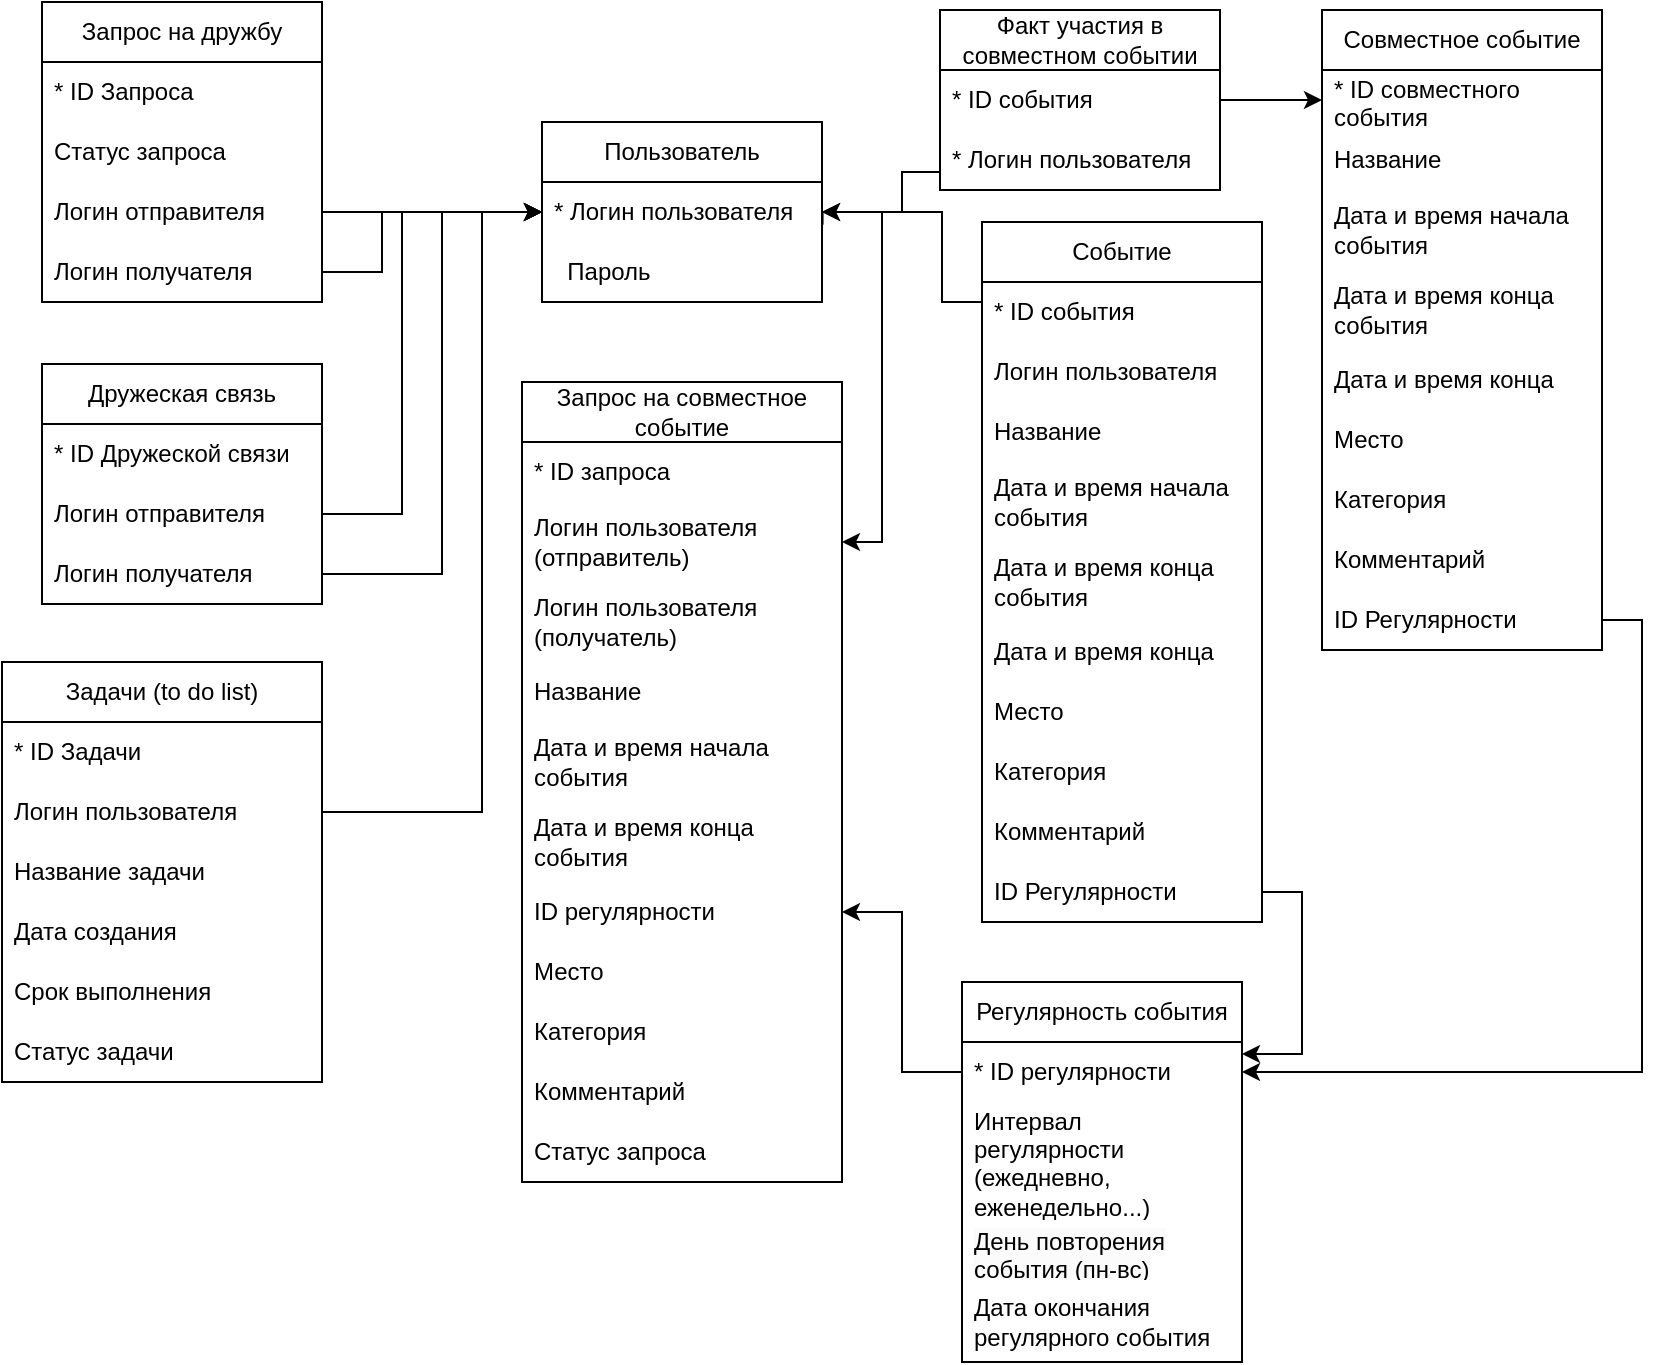 <mxfile version="23.1.5" type="device">
  <diagram id="QppR8b2nUzH-PnpALrWD" name="Страница — 3">
    <mxGraphModel dx="1518" dy="759" grid="1" gridSize="10" guides="1" tooltips="1" connect="1" arrows="1" fold="1" page="1" pageScale="1" pageWidth="1169" pageHeight="1654" math="0" shadow="0">
      <root>
        <mxCell id="0" />
        <mxCell id="1" parent="0" />
        <mxCell id="a3otjQG2rBra1kY21Z1b-1" value="Пользователь" style="swimlane;fontStyle=0;childLayout=stackLayout;horizontal=1;startSize=30;horizontalStack=0;resizeParent=1;resizeParentMax=0;resizeLast=0;collapsible=1;marginBottom=0;whiteSpace=wrap;html=1;" parent="1" vertex="1">
          <mxGeometry x="550" y="100" width="140" height="90" as="geometry" />
        </mxCell>
        <mxCell id="a3otjQG2rBra1kY21Z1b-2" value="* Логин пользователя" style="text;strokeColor=none;fillColor=none;align=left;verticalAlign=middle;spacingLeft=4;spacingRight=4;overflow=hidden;points=[[0,0.5],[1,0.5]];portConstraint=eastwest;rotatable=0;whiteSpace=wrap;html=1;" parent="a3otjQG2rBra1kY21Z1b-1" vertex="1">
          <mxGeometry y="30" width="140" height="30" as="geometry" />
        </mxCell>
        <mxCell id="a3otjQG2rBra1kY21Z1b-3" value="&amp;nbsp; Пароль" style="text;strokeColor=none;fillColor=none;align=left;verticalAlign=middle;spacingLeft=4;spacingRight=4;overflow=hidden;points=[[0,0.5],[1,0.5]];portConstraint=eastwest;rotatable=0;whiteSpace=wrap;html=1;" parent="a3otjQG2rBra1kY21Z1b-1" vertex="1">
          <mxGeometry y="60" width="140" height="30" as="geometry" />
        </mxCell>
        <mxCell id="a3otjQG2rBra1kY21Z1b-4" value="Дружеская связь" style="swimlane;fontStyle=0;childLayout=stackLayout;horizontal=1;startSize=30;horizontalStack=0;resizeParent=1;resizeParentMax=0;resizeLast=0;collapsible=1;marginBottom=0;whiteSpace=wrap;html=1;" parent="1" vertex="1">
          <mxGeometry x="300" y="221" width="140" height="120" as="geometry" />
        </mxCell>
        <mxCell id="a3otjQG2rBra1kY21Z1b-5" value="* ID Дружеской связи" style="text;strokeColor=none;fillColor=none;align=left;verticalAlign=middle;spacingLeft=4;spacingRight=4;overflow=hidden;points=[[0,0.5],[1,0.5]];portConstraint=eastwest;rotatable=0;whiteSpace=wrap;html=1;" parent="a3otjQG2rBra1kY21Z1b-4" vertex="1">
          <mxGeometry y="30" width="140" height="30" as="geometry" />
        </mxCell>
        <mxCell id="9ethqU8hzeZfSugFoDBo-1" value="Логин отправителя" style="text;strokeColor=none;fillColor=none;align=left;verticalAlign=middle;spacingLeft=4;spacingRight=4;overflow=hidden;points=[[0,0.5],[1,0.5]];portConstraint=eastwest;rotatable=0;whiteSpace=wrap;html=1;" parent="a3otjQG2rBra1kY21Z1b-4" vertex="1">
          <mxGeometry y="60" width="140" height="30" as="geometry" />
        </mxCell>
        <mxCell id="9ethqU8hzeZfSugFoDBo-2" value="Логин получателя" style="text;strokeColor=none;fillColor=none;align=left;verticalAlign=middle;spacingLeft=4;spacingRight=4;overflow=hidden;points=[[0,0.5],[1,0.5]];portConstraint=eastwest;rotatable=0;whiteSpace=wrap;html=1;" parent="a3otjQG2rBra1kY21Z1b-4" vertex="1">
          <mxGeometry y="90" width="140" height="30" as="geometry" />
        </mxCell>
        <mxCell id="a3otjQG2rBra1kY21Z1b-6" value="Совместное событие" style="swimlane;fontStyle=0;childLayout=stackLayout;horizontal=1;startSize=30;horizontalStack=0;resizeParent=1;resizeParentMax=0;resizeLast=0;collapsible=1;marginBottom=0;whiteSpace=wrap;html=1;" parent="1" vertex="1">
          <mxGeometry x="940" y="44" width="140" height="320" as="geometry" />
        </mxCell>
        <mxCell id="a3otjQG2rBra1kY21Z1b-7" value="* ID совместного события" style="text;strokeColor=none;fillColor=none;align=left;verticalAlign=middle;spacingLeft=4;spacingRight=4;overflow=hidden;points=[[0,0.5],[1,0.5]];portConstraint=eastwest;rotatable=0;whiteSpace=wrap;html=1;" parent="a3otjQG2rBra1kY21Z1b-6" vertex="1">
          <mxGeometry y="30" width="140" height="30" as="geometry" />
        </mxCell>
        <mxCell id="a3otjQG2rBra1kY21Z1b-8" value="Название" style="text;strokeColor=none;fillColor=none;align=left;verticalAlign=middle;spacingLeft=4;spacingRight=4;overflow=hidden;points=[[0,0.5],[1,0.5]];portConstraint=eastwest;rotatable=0;whiteSpace=wrap;html=1;" parent="a3otjQG2rBra1kY21Z1b-6" vertex="1">
          <mxGeometry y="60" width="140" height="30" as="geometry" />
        </mxCell>
        <mxCell id="a3otjQG2rBra1kY21Z1b-9" value="&lt;div&gt;&lt;span style=&quot;background-color: initial;&quot;&gt;Дата и время начала события&lt;/span&gt;&lt;br&gt;&lt;/div&gt;" style="text;strokeColor=none;fillColor=none;align=left;verticalAlign=middle;spacingLeft=4;spacingRight=4;overflow=hidden;points=[[0,0.5],[1,0.5]];portConstraint=eastwest;rotatable=0;whiteSpace=wrap;html=1;" parent="a3otjQG2rBra1kY21Z1b-6" vertex="1">
          <mxGeometry y="90" width="140" height="40" as="geometry" />
        </mxCell>
        <mxCell id="a3otjQG2rBra1kY21Z1b-10" value="Дата и время конца события" style="text;strokeColor=none;fillColor=none;align=left;verticalAlign=middle;spacingLeft=4;spacingRight=4;overflow=hidden;points=[[0,0.5],[1,0.5]];portConstraint=eastwest;rotatable=0;whiteSpace=wrap;html=1;" parent="a3otjQG2rBra1kY21Z1b-6" vertex="1">
          <mxGeometry y="130" width="140" height="40" as="geometry" />
        </mxCell>
        <mxCell id="a3otjQG2rBra1kY21Z1b-11" value="Дата и время конца" style="text;strokeColor=none;fillColor=none;align=left;verticalAlign=middle;spacingLeft=4;spacingRight=4;overflow=hidden;points=[[0,0.5],[1,0.5]];portConstraint=eastwest;rotatable=0;whiteSpace=wrap;html=1;" parent="a3otjQG2rBra1kY21Z1b-6" vertex="1">
          <mxGeometry y="170" width="140" height="30" as="geometry" />
        </mxCell>
        <mxCell id="a3otjQG2rBra1kY21Z1b-12" value="Место" style="text;strokeColor=none;fillColor=none;align=left;verticalAlign=middle;spacingLeft=4;spacingRight=4;overflow=hidden;points=[[0,0.5],[1,0.5]];portConstraint=eastwest;rotatable=0;whiteSpace=wrap;html=1;" parent="a3otjQG2rBra1kY21Z1b-6" vertex="1">
          <mxGeometry y="200" width="140" height="30" as="geometry" />
        </mxCell>
        <mxCell id="a3otjQG2rBra1kY21Z1b-13" value="Категория" style="text;strokeColor=none;fillColor=none;align=left;verticalAlign=middle;spacingLeft=4;spacingRight=4;overflow=hidden;points=[[0,0.5],[1,0.5]];portConstraint=eastwest;rotatable=0;whiteSpace=wrap;html=1;" parent="a3otjQG2rBra1kY21Z1b-6" vertex="1">
          <mxGeometry y="230" width="140" height="30" as="geometry" />
        </mxCell>
        <mxCell id="a3otjQG2rBra1kY21Z1b-14" value="Комментарий" style="text;strokeColor=none;fillColor=none;align=left;verticalAlign=middle;spacingLeft=4;spacingRight=4;overflow=hidden;points=[[0,0.5],[1,0.5]];portConstraint=eastwest;rotatable=0;whiteSpace=wrap;html=1;" parent="a3otjQG2rBra1kY21Z1b-6" vertex="1">
          <mxGeometry y="260" width="140" height="30" as="geometry" />
        </mxCell>
        <mxCell id="a3otjQG2rBra1kY21Z1b-15" value="ID Регулярности" style="text;strokeColor=none;fillColor=none;align=left;verticalAlign=middle;spacingLeft=4;spacingRight=4;overflow=hidden;points=[[0,0.5],[1,0.5]];portConstraint=eastwest;rotatable=0;whiteSpace=wrap;html=1;" parent="a3otjQG2rBra1kY21Z1b-6" vertex="1">
          <mxGeometry y="290" width="140" height="30" as="geometry" />
        </mxCell>
        <mxCell id="a3otjQG2rBra1kY21Z1b-16" value="Запрос на дружбу" style="swimlane;fontStyle=0;childLayout=stackLayout;horizontal=1;startSize=30;horizontalStack=0;resizeParent=1;resizeParentMax=0;resizeLast=0;collapsible=1;marginBottom=0;whiteSpace=wrap;html=1;" parent="1" vertex="1">
          <mxGeometry x="300" y="40" width="140" height="150" as="geometry" />
        </mxCell>
        <mxCell id="a3otjQG2rBra1kY21Z1b-17" value="* ID Запроса" style="text;strokeColor=none;fillColor=none;align=left;verticalAlign=middle;spacingLeft=4;spacingRight=4;overflow=hidden;points=[[0,0.5],[1,0.5]];portConstraint=eastwest;rotatable=0;whiteSpace=wrap;html=1;" parent="a3otjQG2rBra1kY21Z1b-16" vertex="1">
          <mxGeometry y="30" width="140" height="30" as="geometry" />
        </mxCell>
        <mxCell id="a3otjQG2rBra1kY21Z1b-18" value="Статус запроса" style="text;strokeColor=none;fillColor=none;align=left;verticalAlign=middle;spacingLeft=4;spacingRight=4;overflow=hidden;points=[[0,0.5],[1,0.5]];portConstraint=eastwest;rotatable=0;whiteSpace=wrap;html=1;" parent="a3otjQG2rBra1kY21Z1b-16" vertex="1">
          <mxGeometry y="60" width="140" height="30" as="geometry" />
        </mxCell>
        <mxCell id="9ethqU8hzeZfSugFoDBo-4" style="edgeStyle=orthogonalEdgeStyle;rounded=0;orthogonalLoop=1;jettySize=auto;html=1;exitX=1;exitY=0.5;exitDx=0;exitDy=0;" parent="a3otjQG2rBra1kY21Z1b-16" source="a3otjQG2rBra1kY21Z1b-44" edge="1">
          <mxGeometry relative="1" as="geometry">
            <mxPoint x="250" y="105" as="targetPoint" />
          </mxGeometry>
        </mxCell>
        <mxCell id="a3otjQG2rBra1kY21Z1b-44" value="Логин отправителя" style="text;strokeColor=none;fillColor=none;align=left;verticalAlign=middle;spacingLeft=4;spacingRight=4;overflow=hidden;points=[[0,0.5],[1,0.5]];portConstraint=eastwest;rotatable=0;whiteSpace=wrap;html=1;" parent="a3otjQG2rBra1kY21Z1b-16" vertex="1">
          <mxGeometry y="90" width="140" height="30" as="geometry" />
        </mxCell>
        <mxCell id="a3otjQG2rBra1kY21Z1b-45" value="Логин получателя" style="text;strokeColor=none;fillColor=none;align=left;verticalAlign=middle;spacingLeft=4;spacingRight=4;overflow=hidden;points=[[0,0.5],[1,0.5]];portConstraint=eastwest;rotatable=0;whiteSpace=wrap;html=1;" parent="a3otjQG2rBra1kY21Z1b-16" vertex="1">
          <mxGeometry y="120" width="140" height="30" as="geometry" />
        </mxCell>
        <mxCell id="a3otjQG2rBra1kY21Z1b-19" value="Запрос на совместное событие" style="swimlane;fontStyle=0;childLayout=stackLayout;horizontal=1;startSize=30;horizontalStack=0;resizeParent=1;resizeParentMax=0;resizeLast=0;collapsible=1;marginBottom=0;whiteSpace=wrap;html=1;" parent="1" vertex="1">
          <mxGeometry x="540" y="230" width="160" height="400" as="geometry" />
        </mxCell>
        <mxCell id="a3otjQG2rBra1kY21Z1b-20" value="* ID запроса" style="text;strokeColor=none;fillColor=none;align=left;verticalAlign=middle;spacingLeft=4;spacingRight=4;overflow=hidden;points=[[0,0.5],[1,0.5]];portConstraint=eastwest;rotatable=0;whiteSpace=wrap;html=1;" parent="a3otjQG2rBra1kY21Z1b-19" vertex="1">
          <mxGeometry y="30" width="160" height="30" as="geometry" />
        </mxCell>
        <mxCell id="a3otjQG2rBra1kY21Z1b-21" value="Логин пользователя (отправитель)" style="text;strokeColor=none;fillColor=none;align=left;verticalAlign=middle;spacingLeft=4;spacingRight=4;overflow=hidden;points=[[0,0.5],[1,0.5]];portConstraint=eastwest;rotatable=0;whiteSpace=wrap;html=1;" parent="a3otjQG2rBra1kY21Z1b-19" vertex="1">
          <mxGeometry y="60" width="160" height="40" as="geometry" />
        </mxCell>
        <mxCell id="a3otjQG2rBra1kY21Z1b-22" value="Логин пользователя (получатель)" style="text;strokeColor=none;fillColor=none;align=left;verticalAlign=middle;spacingLeft=4;spacingRight=4;overflow=hidden;points=[[0,0.5],[1,0.5]];portConstraint=eastwest;rotatable=0;whiteSpace=wrap;html=1;" parent="a3otjQG2rBra1kY21Z1b-19" vertex="1">
          <mxGeometry y="100" width="160" height="40" as="geometry" />
        </mxCell>
        <mxCell id="a3otjQG2rBra1kY21Z1b-23" value="Название" style="text;strokeColor=none;fillColor=none;align=left;verticalAlign=middle;spacingLeft=4;spacingRight=4;overflow=hidden;points=[[0,0.5],[1,0.5]];portConstraint=eastwest;rotatable=0;whiteSpace=wrap;html=1;" parent="a3otjQG2rBra1kY21Z1b-19" vertex="1">
          <mxGeometry y="140" width="160" height="30" as="geometry" />
        </mxCell>
        <mxCell id="a3otjQG2rBra1kY21Z1b-24" value="Дата и время начала события" style="text;strokeColor=none;fillColor=none;align=left;verticalAlign=middle;spacingLeft=4;spacingRight=4;overflow=hidden;points=[[0,0.5],[1,0.5]];portConstraint=eastwest;rotatable=0;whiteSpace=wrap;html=1;" parent="a3otjQG2rBra1kY21Z1b-19" vertex="1">
          <mxGeometry y="170" width="160" height="40" as="geometry" />
        </mxCell>
        <mxCell id="a3otjQG2rBra1kY21Z1b-25" value="Дата и время конца события" style="text;strokeColor=none;fillColor=none;align=left;verticalAlign=middle;spacingLeft=4;spacingRight=4;overflow=hidden;points=[[0,0.5],[1,0.5]];portConstraint=eastwest;rotatable=0;whiteSpace=wrap;html=1;" parent="a3otjQG2rBra1kY21Z1b-19" vertex="1">
          <mxGeometry y="210" width="160" height="40" as="geometry" />
        </mxCell>
        <mxCell id="a3otjQG2rBra1kY21Z1b-26" value="ID регулярности" style="text;strokeColor=none;fillColor=none;align=left;verticalAlign=middle;spacingLeft=4;spacingRight=4;overflow=hidden;points=[[0,0.5],[1,0.5]];portConstraint=eastwest;rotatable=0;whiteSpace=wrap;html=1;" parent="a3otjQG2rBra1kY21Z1b-19" vertex="1">
          <mxGeometry y="250" width="160" height="30" as="geometry" />
        </mxCell>
        <mxCell id="a3otjQG2rBra1kY21Z1b-27" value="Место" style="text;strokeColor=none;fillColor=none;align=left;verticalAlign=middle;spacingLeft=4;spacingRight=4;overflow=hidden;points=[[0,0.5],[1,0.5]];portConstraint=eastwest;rotatable=0;whiteSpace=wrap;html=1;" parent="a3otjQG2rBra1kY21Z1b-19" vertex="1">
          <mxGeometry y="280" width="160" height="30" as="geometry" />
        </mxCell>
        <mxCell id="a3otjQG2rBra1kY21Z1b-28" value="Категория" style="text;strokeColor=none;fillColor=none;align=left;verticalAlign=middle;spacingLeft=4;spacingRight=4;overflow=hidden;points=[[0,0.5],[1,0.5]];portConstraint=eastwest;rotatable=0;whiteSpace=wrap;html=1;" parent="a3otjQG2rBra1kY21Z1b-19" vertex="1">
          <mxGeometry y="310" width="160" height="30" as="geometry" />
        </mxCell>
        <mxCell id="a3otjQG2rBra1kY21Z1b-29" value="Комментарий" style="text;strokeColor=none;fillColor=none;align=left;verticalAlign=middle;spacingLeft=4;spacingRight=4;overflow=hidden;points=[[0,0.5],[1,0.5]];portConstraint=eastwest;rotatable=0;whiteSpace=wrap;html=1;" parent="a3otjQG2rBra1kY21Z1b-19" vertex="1">
          <mxGeometry y="340" width="160" height="30" as="geometry" />
        </mxCell>
        <mxCell id="a3otjQG2rBra1kY21Z1b-30" value="Статус запроса" style="text;strokeColor=none;fillColor=none;align=left;verticalAlign=middle;spacingLeft=4;spacingRight=4;overflow=hidden;points=[[0,0.5],[1,0.5]];portConstraint=eastwest;rotatable=0;whiteSpace=wrap;html=1;" parent="a3otjQG2rBra1kY21Z1b-19" vertex="1">
          <mxGeometry y="370" width="160" height="30" as="geometry" />
        </mxCell>
        <mxCell id="a3otjQG2rBra1kY21Z1b-31" value="Регулярность события" style="swimlane;fontStyle=0;childLayout=stackLayout;horizontal=1;startSize=30;horizontalStack=0;resizeParent=1;resizeParentMax=0;resizeLast=0;collapsible=1;marginBottom=0;whiteSpace=wrap;html=1;" parent="1" vertex="1">
          <mxGeometry x="760" y="530" width="140" height="190" as="geometry" />
        </mxCell>
        <mxCell id="a3otjQG2rBra1kY21Z1b-32" value="* ID регулярности" style="text;strokeColor=none;fillColor=none;align=left;verticalAlign=middle;spacingLeft=4;spacingRight=4;overflow=hidden;points=[[0,0.5],[1,0.5]];portConstraint=eastwest;rotatable=0;whiteSpace=wrap;html=1;" parent="a3otjQG2rBra1kY21Z1b-31" vertex="1">
          <mxGeometry y="30" width="140" height="30" as="geometry" />
        </mxCell>
        <mxCell id="a3otjQG2rBra1kY21Z1b-33" value="Интервал регулярности (ежедневно, еженедельно...)" style="text;strokeColor=none;fillColor=none;align=left;verticalAlign=middle;spacingLeft=4;spacingRight=4;overflow=hidden;points=[[0,0.5],[1,0.5]];portConstraint=eastwest;rotatable=0;whiteSpace=wrap;html=1;" parent="a3otjQG2rBra1kY21Z1b-31" vertex="1">
          <mxGeometry y="60" width="140" height="60" as="geometry" />
        </mxCell>
        <mxCell id="a3otjQG2rBra1kY21Z1b-34" value="&lt;span style=&quot;color: rgb(0, 0, 0); font-family: Helvetica; font-size: 12px; font-style: normal; font-variant-ligatures: normal; font-variant-caps: normal; font-weight: 400; letter-spacing: normal; orphans: 2; text-align: center; text-indent: 0px; text-transform: none; widows: 2; word-spacing: 0px; -webkit-text-stroke-width: 0px; white-space: normal; background-color: rgb(251, 251, 251); text-decoration-thickness: initial; text-decoration-style: initial; text-decoration-color: initial; display: inline !important; float: none;&quot;&gt;День повторения события (пн-вс)&lt;/span&gt;" style="text;strokeColor=none;fillColor=none;align=left;verticalAlign=middle;spacingLeft=4;spacingRight=4;overflow=hidden;points=[[0,0.5],[1,0.5]];portConstraint=eastwest;rotatable=0;whiteSpace=wrap;html=1;" parent="a3otjQG2rBra1kY21Z1b-31" vertex="1">
          <mxGeometry y="120" width="140" height="30" as="geometry" />
        </mxCell>
        <mxCell id="a3otjQG2rBra1kY21Z1b-35" value="&lt;span style=&quot;text-align: center;&quot;&gt;Дата окончания регулярного события&lt;/span&gt;" style="text;strokeColor=none;fillColor=none;align=left;verticalAlign=middle;spacingLeft=4;spacingRight=4;overflow=hidden;points=[[0,0.5],[1,0.5]];portConstraint=eastwest;rotatable=0;whiteSpace=wrap;html=1;" parent="a3otjQG2rBra1kY21Z1b-31" vertex="1">
          <mxGeometry y="150" width="140" height="40" as="geometry" />
        </mxCell>
        <mxCell id="a3otjQG2rBra1kY21Z1b-46" value="Факт участия в совместном событии" style="swimlane;fontStyle=0;childLayout=stackLayout;horizontal=1;startSize=30;horizontalStack=0;resizeParent=1;resizeParentMax=0;resizeLast=0;collapsible=1;marginBottom=0;whiteSpace=wrap;html=1;" parent="1" vertex="1">
          <mxGeometry x="749" y="44" width="140" height="90" as="geometry" />
        </mxCell>
        <mxCell id="a3otjQG2rBra1kY21Z1b-47" value="* ID события" style="text;strokeColor=none;fillColor=none;align=left;verticalAlign=middle;spacingLeft=4;spacingRight=4;overflow=hidden;points=[[0,0.5],[1,0.5]];portConstraint=eastwest;rotatable=0;whiteSpace=wrap;html=1;" parent="a3otjQG2rBra1kY21Z1b-46" vertex="1">
          <mxGeometry y="30" width="140" height="30" as="geometry" />
        </mxCell>
        <mxCell id="a3otjQG2rBra1kY21Z1b-48" value="* Логин пользователя" style="text;strokeColor=none;fillColor=none;align=left;verticalAlign=middle;spacingLeft=4;spacingRight=4;overflow=hidden;points=[[0,0.5],[1,0.5]];portConstraint=eastwest;rotatable=0;whiteSpace=wrap;html=1;" parent="a3otjQG2rBra1kY21Z1b-46" vertex="1">
          <mxGeometry y="60" width="140" height="30" as="geometry" />
        </mxCell>
        <mxCell id="a3otjQG2rBra1kY21Z1b-49" style="edgeStyle=orthogonalEdgeStyle;rounded=0;orthogonalLoop=1;jettySize=auto;html=1;entryX=1;entryY=0.5;entryDx=0;entryDy=0;exitX=0;exitY=0.5;exitDx=0;exitDy=0;" parent="1" source="a3otjQG2rBra1kY21Z1b-48" target="a3otjQG2rBra1kY21Z1b-2" edge="1">
          <mxGeometry relative="1" as="geometry">
            <mxPoint x="680" y="40" as="sourcePoint" />
            <mxPoint x="710" y="145" as="targetPoint" />
            <Array as="points">
              <mxPoint x="749" y="125" />
              <mxPoint x="730" y="125" />
              <mxPoint x="730" y="145" />
            </Array>
          </mxGeometry>
        </mxCell>
        <mxCell id="a3otjQG2rBra1kY21Z1b-50" style="edgeStyle=orthogonalEdgeStyle;rounded=0;orthogonalLoop=1;jettySize=auto;html=1;entryX=0;entryY=0.5;entryDx=0;entryDy=0;exitX=1;exitY=0.5;exitDx=0;exitDy=0;" parent="1" source="a3otjQG2rBra1kY21Z1b-47" target="a3otjQG2rBra1kY21Z1b-7" edge="1">
          <mxGeometry relative="1" as="geometry" />
        </mxCell>
        <mxCell id="a3otjQG2rBra1kY21Z1b-51" style="edgeStyle=orthogonalEdgeStyle;rounded=0;orthogonalLoop=1;jettySize=auto;html=1;entryX=1;entryY=0.5;entryDx=0;entryDy=0;exitX=1;exitY=0.5;exitDx=0;exitDy=0;" parent="1" source="a3otjQG2rBra1kY21Z1b-15" target="a3otjQG2rBra1kY21Z1b-32" edge="1">
          <mxGeometry relative="1" as="geometry">
            <Array as="points">
              <mxPoint x="1100" y="349" />
              <mxPoint x="1100" y="575" />
            </Array>
            <mxPoint x="990" y="390" as="sourcePoint" />
            <mxPoint x="950" y="616" as="targetPoint" />
          </mxGeometry>
        </mxCell>
        <mxCell id="a3otjQG2rBra1kY21Z1b-52" style="edgeStyle=orthogonalEdgeStyle;rounded=0;orthogonalLoop=1;jettySize=auto;html=1;entryX=1;entryY=0.5;entryDx=0;entryDy=0;exitX=1.002;exitY=0.714;exitDx=0;exitDy=0;exitPerimeter=0;" parent="1" source="a3otjQG2rBra1kY21Z1b-2" target="a3otjQG2rBra1kY21Z1b-21" edge="1">
          <mxGeometry relative="1" as="geometry">
            <Array as="points">
              <mxPoint x="690" y="145" />
              <mxPoint x="720" y="145" />
              <mxPoint x="720" y="310" />
            </Array>
          </mxGeometry>
        </mxCell>
        <mxCell id="a3otjQG2rBra1kY21Z1b-54" style="edgeStyle=orthogonalEdgeStyle;rounded=0;orthogonalLoop=1;jettySize=auto;html=1;entryX=1;entryY=0.5;entryDx=0;entryDy=0;" parent="1" source="a3otjQG2rBra1kY21Z1b-32" target="a3otjQG2rBra1kY21Z1b-26" edge="1">
          <mxGeometry relative="1" as="geometry" />
        </mxCell>
        <mxCell id="a3otjQG2rBra1kY21Z1b-55" value="Задачи (to do list)" style="swimlane;fontStyle=0;childLayout=stackLayout;horizontal=1;startSize=30;horizontalStack=0;resizeParent=1;resizeParentMax=0;resizeLast=0;collapsible=1;marginBottom=0;whiteSpace=wrap;html=1;" parent="1" vertex="1">
          <mxGeometry x="280" y="370" width="160" height="210" as="geometry" />
        </mxCell>
        <mxCell id="a3otjQG2rBra1kY21Z1b-56" value="* ID Задачи" style="text;strokeColor=none;fillColor=none;align=left;verticalAlign=middle;spacingLeft=4;spacingRight=4;overflow=hidden;points=[[0,0.5],[1,0.5]];portConstraint=eastwest;rotatable=0;whiteSpace=wrap;html=1;" parent="a3otjQG2rBra1kY21Z1b-55" vertex="1">
          <mxGeometry y="30" width="160" height="30" as="geometry" />
        </mxCell>
        <mxCell id="a3otjQG2rBra1kY21Z1b-57" value="Логин пользователя" style="text;strokeColor=none;fillColor=none;align=left;verticalAlign=middle;spacingLeft=4;spacingRight=4;overflow=hidden;points=[[0,0.5],[1,0.5]];portConstraint=eastwest;rotatable=0;whiteSpace=wrap;html=1;" parent="a3otjQG2rBra1kY21Z1b-55" vertex="1">
          <mxGeometry y="60" width="160" height="30" as="geometry" />
        </mxCell>
        <mxCell id="a3otjQG2rBra1kY21Z1b-58" value="Название задачи" style="text;strokeColor=none;fillColor=none;align=left;verticalAlign=middle;spacingLeft=4;spacingRight=4;overflow=hidden;points=[[0,0.5],[1,0.5]];portConstraint=eastwest;rotatable=0;whiteSpace=wrap;html=1;" parent="a3otjQG2rBra1kY21Z1b-55" vertex="1">
          <mxGeometry y="90" width="160" height="30" as="geometry" />
        </mxCell>
        <mxCell id="a3otjQG2rBra1kY21Z1b-59" value="Дата создания" style="text;strokeColor=none;fillColor=none;align=left;verticalAlign=middle;spacingLeft=4;spacingRight=4;overflow=hidden;points=[[0,0.5],[1,0.5]];portConstraint=eastwest;rotatable=0;whiteSpace=wrap;html=1;" parent="a3otjQG2rBra1kY21Z1b-55" vertex="1">
          <mxGeometry y="120" width="160" height="30" as="geometry" />
        </mxCell>
        <mxCell id="a3otjQG2rBra1kY21Z1b-60" value="Срок выполнения" style="text;strokeColor=none;fillColor=none;align=left;verticalAlign=middle;spacingLeft=4;spacingRight=4;overflow=hidden;points=[[0,0.5],[1,0.5]];portConstraint=eastwest;rotatable=0;whiteSpace=wrap;html=1;" parent="a3otjQG2rBra1kY21Z1b-55" vertex="1">
          <mxGeometry y="150" width="160" height="30" as="geometry" />
        </mxCell>
        <mxCell id="a3otjQG2rBra1kY21Z1b-61" value="Статус задачи" style="text;strokeColor=none;fillColor=none;align=left;verticalAlign=middle;spacingLeft=4;spacingRight=4;overflow=hidden;points=[[0,0.5],[1,0.5]];portConstraint=eastwest;rotatable=0;whiteSpace=wrap;html=1;" parent="a3otjQG2rBra1kY21Z1b-55" vertex="1">
          <mxGeometry y="180" width="160" height="30" as="geometry" />
        </mxCell>
        <mxCell id="a3otjQG2rBra1kY21Z1b-62" style="edgeStyle=orthogonalEdgeStyle;rounded=0;orthogonalLoop=1;jettySize=auto;html=1;entryX=0;entryY=0.5;entryDx=0;entryDy=0;" parent="1" source="a3otjQG2rBra1kY21Z1b-57" target="a3otjQG2rBra1kY21Z1b-2" edge="1">
          <mxGeometry relative="1" as="geometry">
            <Array as="points">
              <mxPoint x="520" y="445" />
              <mxPoint x="520" y="145" />
            </Array>
          </mxGeometry>
        </mxCell>
        <mxCell id="9ethqU8hzeZfSugFoDBo-3" style="edgeStyle=orthogonalEdgeStyle;rounded=0;orthogonalLoop=1;jettySize=auto;html=1;entryX=0;entryY=0.5;entryDx=0;entryDy=0;" parent="1" source="a3otjQG2rBra1kY21Z1b-45" target="a3otjQG2rBra1kY21Z1b-2" edge="1">
          <mxGeometry relative="1" as="geometry">
            <Array as="points">
              <mxPoint x="470" y="175" />
              <mxPoint x="470" y="145" />
            </Array>
          </mxGeometry>
        </mxCell>
        <mxCell id="9ethqU8hzeZfSugFoDBo-5" style="edgeStyle=orthogonalEdgeStyle;rounded=0;orthogonalLoop=1;jettySize=auto;html=1;exitX=1;exitY=0.5;exitDx=0;exitDy=0;entryX=0;entryY=0.5;entryDx=0;entryDy=0;" parent="1" source="9ethqU8hzeZfSugFoDBo-1" target="a3otjQG2rBra1kY21Z1b-2" edge="1">
          <mxGeometry relative="1" as="geometry">
            <Array as="points">
              <mxPoint x="480" y="296" />
              <mxPoint x="480" y="145" />
            </Array>
          </mxGeometry>
        </mxCell>
        <mxCell id="9ethqU8hzeZfSugFoDBo-7" style="edgeStyle=orthogonalEdgeStyle;rounded=0;orthogonalLoop=1;jettySize=auto;html=1;exitX=1;exitY=0.5;exitDx=0;exitDy=0;entryX=0;entryY=0.5;entryDx=0;entryDy=0;" parent="1" source="9ethqU8hzeZfSugFoDBo-2" target="a3otjQG2rBra1kY21Z1b-2" edge="1">
          <mxGeometry relative="1" as="geometry">
            <Array as="points">
              <mxPoint x="500" y="326" />
              <mxPoint x="500" y="145" />
            </Array>
          </mxGeometry>
        </mxCell>
        <mxCell id="LSnEDwAIgHy7lf_riECB-1" value="Событие" style="swimlane;fontStyle=0;childLayout=stackLayout;horizontal=1;startSize=30;horizontalStack=0;resizeParent=1;resizeParentMax=0;resizeLast=0;collapsible=1;marginBottom=0;whiteSpace=wrap;html=1;" parent="1" vertex="1">
          <mxGeometry x="770" y="150" width="140" height="350" as="geometry" />
        </mxCell>
        <mxCell id="LSnEDwAIgHy7lf_riECB-2" value="* ID события" style="text;strokeColor=none;fillColor=none;align=left;verticalAlign=middle;spacingLeft=4;spacingRight=4;overflow=hidden;points=[[0,0.5],[1,0.5]];portConstraint=eastwest;rotatable=0;whiteSpace=wrap;html=1;" parent="LSnEDwAIgHy7lf_riECB-1" vertex="1">
          <mxGeometry y="30" width="140" height="30" as="geometry" />
        </mxCell>
        <mxCell id="LSnEDwAIgHy7lf_riECB-13" value="Логин пользователя" style="text;strokeColor=none;fillColor=none;align=left;verticalAlign=middle;spacingLeft=4;spacingRight=4;overflow=hidden;points=[[0,0.5],[1,0.5]];portConstraint=eastwest;rotatable=0;whiteSpace=wrap;html=1;" parent="LSnEDwAIgHy7lf_riECB-1" vertex="1">
          <mxGeometry y="60" width="140" height="30" as="geometry" />
        </mxCell>
        <mxCell id="LSnEDwAIgHy7lf_riECB-3" value="Название" style="text;strokeColor=none;fillColor=none;align=left;verticalAlign=middle;spacingLeft=4;spacingRight=4;overflow=hidden;points=[[0,0.5],[1,0.5]];portConstraint=eastwest;rotatable=0;whiteSpace=wrap;html=1;" parent="LSnEDwAIgHy7lf_riECB-1" vertex="1">
          <mxGeometry y="90" width="140" height="30" as="geometry" />
        </mxCell>
        <mxCell id="LSnEDwAIgHy7lf_riECB-4" value="&lt;div&gt;&lt;span style=&quot;background-color: initial;&quot;&gt;Дата и время начала события&lt;/span&gt;&lt;br&gt;&lt;/div&gt;" style="text;strokeColor=none;fillColor=none;align=left;verticalAlign=middle;spacingLeft=4;spacingRight=4;overflow=hidden;points=[[0,0.5],[1,0.5]];portConstraint=eastwest;rotatable=0;whiteSpace=wrap;html=1;" parent="LSnEDwAIgHy7lf_riECB-1" vertex="1">
          <mxGeometry y="120" width="140" height="40" as="geometry" />
        </mxCell>
        <mxCell id="LSnEDwAIgHy7lf_riECB-5" value="Дата и время конца события" style="text;strokeColor=none;fillColor=none;align=left;verticalAlign=middle;spacingLeft=4;spacingRight=4;overflow=hidden;points=[[0,0.5],[1,0.5]];portConstraint=eastwest;rotatable=0;whiteSpace=wrap;html=1;" parent="LSnEDwAIgHy7lf_riECB-1" vertex="1">
          <mxGeometry y="160" width="140" height="40" as="geometry" />
        </mxCell>
        <mxCell id="LSnEDwAIgHy7lf_riECB-6" value="Дата и время конца" style="text;strokeColor=none;fillColor=none;align=left;verticalAlign=middle;spacingLeft=4;spacingRight=4;overflow=hidden;points=[[0,0.5],[1,0.5]];portConstraint=eastwest;rotatable=0;whiteSpace=wrap;html=1;" parent="LSnEDwAIgHy7lf_riECB-1" vertex="1">
          <mxGeometry y="200" width="140" height="30" as="geometry" />
        </mxCell>
        <mxCell id="LSnEDwAIgHy7lf_riECB-7" value="Место" style="text;strokeColor=none;fillColor=none;align=left;verticalAlign=middle;spacingLeft=4;spacingRight=4;overflow=hidden;points=[[0,0.5],[1,0.5]];portConstraint=eastwest;rotatable=0;whiteSpace=wrap;html=1;" parent="LSnEDwAIgHy7lf_riECB-1" vertex="1">
          <mxGeometry y="230" width="140" height="30" as="geometry" />
        </mxCell>
        <mxCell id="LSnEDwAIgHy7lf_riECB-8" value="Категория" style="text;strokeColor=none;fillColor=none;align=left;verticalAlign=middle;spacingLeft=4;spacingRight=4;overflow=hidden;points=[[0,0.5],[1,0.5]];portConstraint=eastwest;rotatable=0;whiteSpace=wrap;html=1;" parent="LSnEDwAIgHy7lf_riECB-1" vertex="1">
          <mxGeometry y="260" width="140" height="30" as="geometry" />
        </mxCell>
        <mxCell id="LSnEDwAIgHy7lf_riECB-9" value="Комментарий" style="text;strokeColor=none;fillColor=none;align=left;verticalAlign=middle;spacingLeft=4;spacingRight=4;overflow=hidden;points=[[0,0.5],[1,0.5]];portConstraint=eastwest;rotatable=0;whiteSpace=wrap;html=1;" parent="LSnEDwAIgHy7lf_riECB-1" vertex="1">
          <mxGeometry y="290" width="140" height="30" as="geometry" />
        </mxCell>
        <mxCell id="LSnEDwAIgHy7lf_riECB-10" value="ID Регулярности" style="text;strokeColor=none;fillColor=none;align=left;verticalAlign=middle;spacingLeft=4;spacingRight=4;overflow=hidden;points=[[0,0.5],[1,0.5]];portConstraint=eastwest;rotatable=0;whiteSpace=wrap;html=1;" parent="LSnEDwAIgHy7lf_riECB-1" vertex="1">
          <mxGeometry y="320" width="140" height="30" as="geometry" />
        </mxCell>
        <mxCell id="LSnEDwAIgHy7lf_riECB-11" style="edgeStyle=orthogonalEdgeStyle;rounded=0;orthogonalLoop=1;jettySize=auto;html=1;exitX=0;exitY=0.5;exitDx=0;exitDy=0;entryX=1;entryY=0.5;entryDx=0;entryDy=0;" parent="1" source="LSnEDwAIgHy7lf_riECB-2" target="a3otjQG2rBra1kY21Z1b-2" edge="1">
          <mxGeometry relative="1" as="geometry">
            <Array as="points">
              <mxPoint x="770" y="190" />
              <mxPoint x="750" y="190" />
              <mxPoint x="750" y="145" />
            </Array>
          </mxGeometry>
        </mxCell>
        <mxCell id="LSnEDwAIgHy7lf_riECB-12" style="edgeStyle=orthogonalEdgeStyle;rounded=0;orthogonalLoop=1;jettySize=auto;html=1;exitX=1;exitY=0.5;exitDx=0;exitDy=0;entryX=1;entryY=0.214;entryDx=0;entryDy=0;entryPerimeter=0;" parent="1" source="LSnEDwAIgHy7lf_riECB-10" target="a3otjQG2rBra1kY21Z1b-32" edge="1">
          <mxGeometry relative="1" as="geometry">
            <Array as="points">
              <mxPoint x="930" y="485" />
              <mxPoint x="930" y="566" />
              <mxPoint x="900" y="566" />
            </Array>
          </mxGeometry>
        </mxCell>
      </root>
    </mxGraphModel>
  </diagram>
</mxfile>
